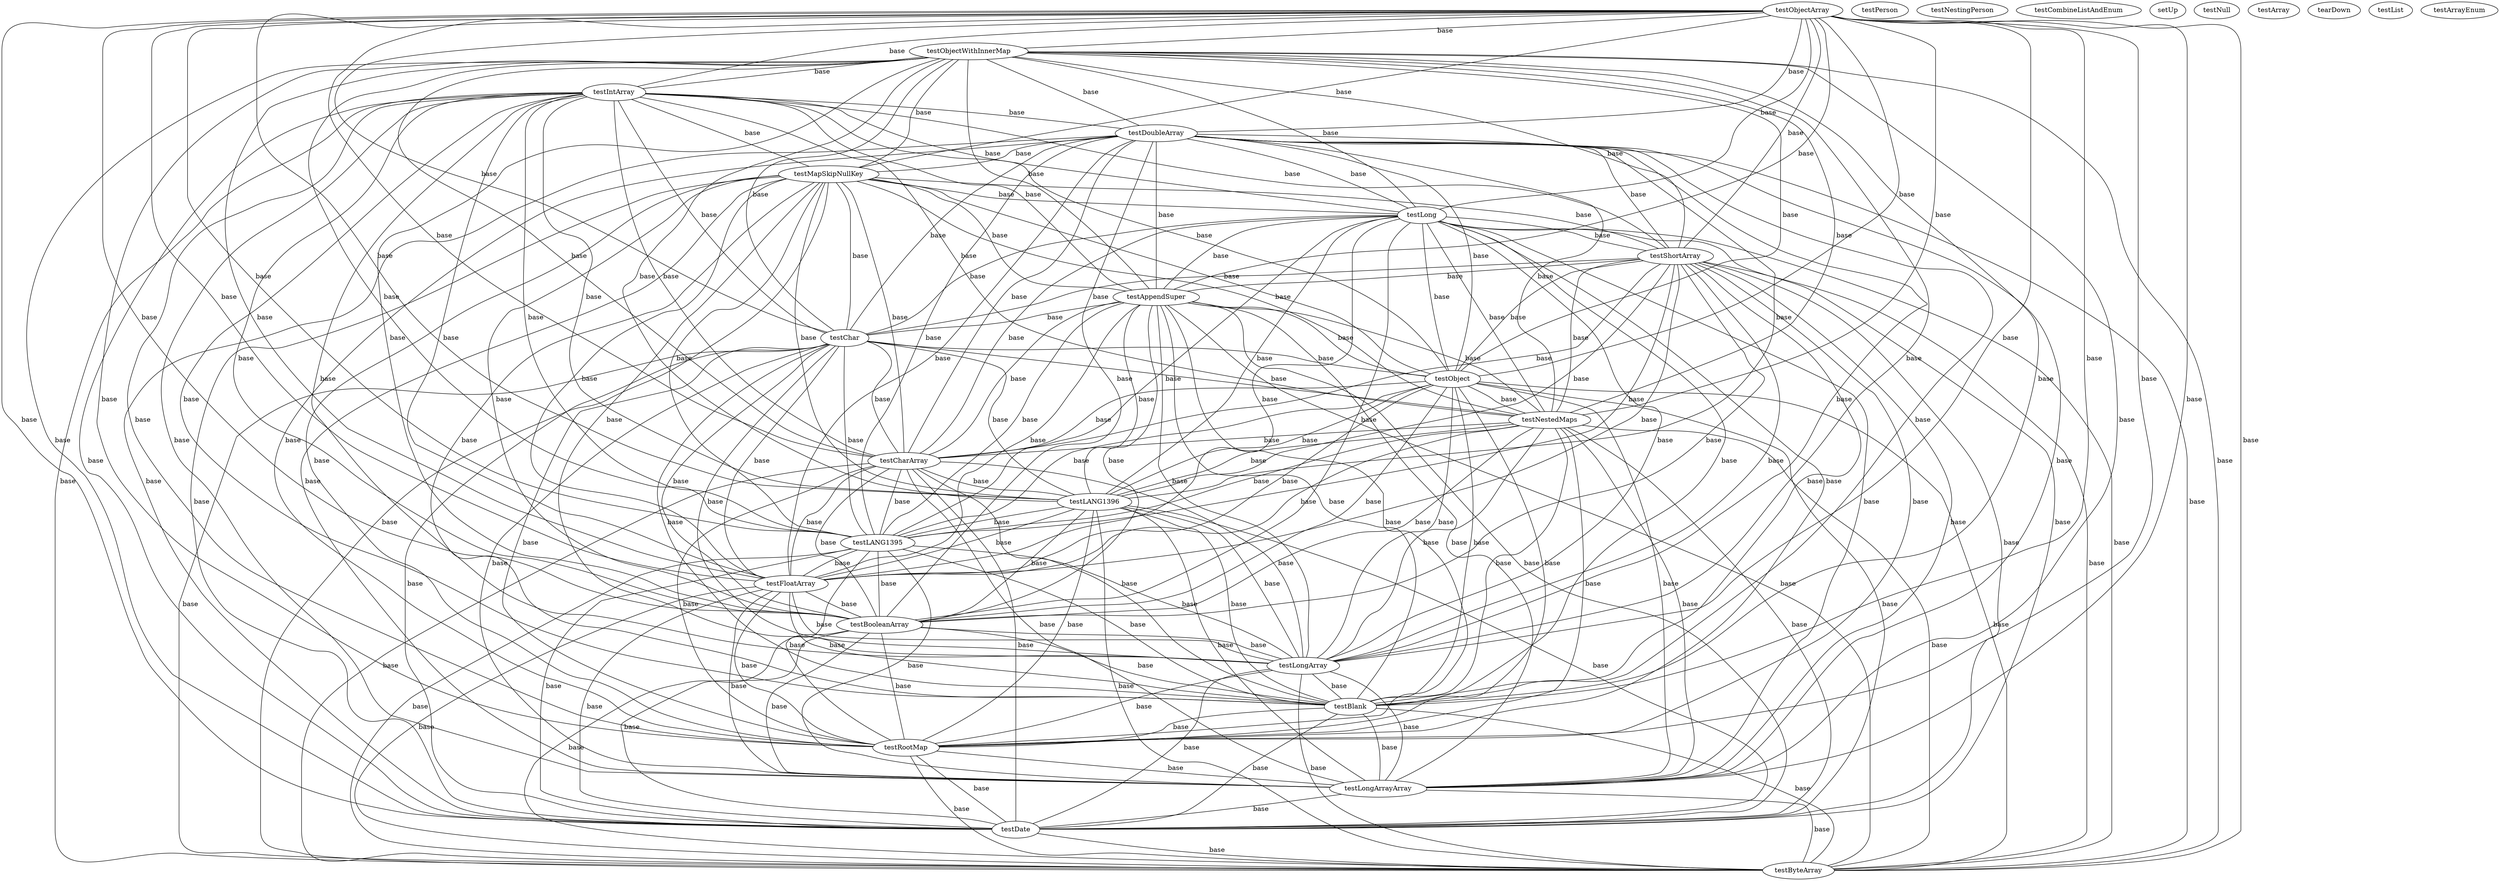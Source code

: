 digraph G {
testObjectArray;
testObjectWithInnerMap;
testIntArray;
testDoubleArray;
testMapSkipNullKey;
testPerson;
testLong;
testShortArray;
testAppendSuper;
testChar;
testNestingPerson;
testObject;
testCombineListAndEnum;
testNestedMaps;
setUp;
testNull;
testCharArray;
testLANG1396;
testLANG1395;
testFloatArray;
testArray;
testBooleanArray;
testLongArray;
tearDown;
testBlank;
testList;
testRootMap;
testLongArrayArray;
testArrayEnum;
testDate;
testByteArray;
testObjectArray -> testObjectWithInnerMap [label=" base", dir=none];
testObjectArray -> testFloatArray [label=" base", dir=none];
testObjectArray -> testIntArray [label=" base", dir=none];
testObjectArray -> testDoubleArray [label=" base", dir=none];
testObjectArray -> testBooleanArray [label=" base", dir=none];
testObjectArray -> testMapSkipNullKey [label=" base", dir=none];
testObjectArray -> testLongArray [label=" base", dir=none];
testObjectArray -> testBlank [label=" base", dir=none];
testObjectArray -> testLong [label=" base", dir=none];
testObjectArray -> testShortArray [label=" base", dir=none];
testObjectArray -> testAppendSuper [label=" base", dir=none];
testObjectArray -> testRootMap [label=" base", dir=none];
testObjectArray -> testChar [label=" base", dir=none];
testObjectArray -> testLongArrayArray [label=" base", dir=none];
testObjectArray -> testObject [label=" base", dir=none];
testObjectArray -> testNestedMaps [label=" base", dir=none];
testObjectArray -> testCharArray [label=" base", dir=none];
testObjectArray -> testLANG1396 [label=" base", dir=none];
testObjectArray -> testDate [label=" base", dir=none];
testObjectArray -> testByteArray [label=" base", dir=none];
testObjectArray -> testLANG1395 [label=" base", dir=none];
testObjectWithInnerMap -> testFloatArray [label=" base", dir=none];
testObjectWithInnerMap -> testIntArray [label=" base", dir=none];
testObjectWithInnerMap -> testDoubleArray [label=" base", dir=none];
testObjectWithInnerMap -> testBooleanArray [label=" base", dir=none];
testObjectWithInnerMap -> testMapSkipNullKey [label=" base", dir=none];
testObjectWithInnerMap -> testLongArray [label=" base", dir=none];
testObjectWithInnerMap -> testBlank [label=" base", dir=none];
testObjectWithInnerMap -> testLong [label=" base", dir=none];
testObjectWithInnerMap -> testShortArray [label=" base", dir=none];
testObjectWithInnerMap -> testAppendSuper [label=" base", dir=none];
testObjectWithInnerMap -> testRootMap [label=" base", dir=none];
testObjectWithInnerMap -> testChar [label=" base", dir=none];
testObjectWithInnerMap -> testLongArrayArray [label=" base", dir=none];
testObjectWithInnerMap -> testObject [label=" base", dir=none];
testObjectWithInnerMap -> testNestedMaps [label=" base", dir=none];
testObjectWithInnerMap -> testCharArray [label=" base", dir=none];
testObjectWithInnerMap -> testLANG1396 [label=" base", dir=none];
testObjectWithInnerMap -> testDate [label=" base", dir=none];
testObjectWithInnerMap -> testByteArray [label=" base", dir=none];
testObjectWithInnerMap -> testLANG1395 [label=" base", dir=none];
testFloatArray -> testRootMap [label=" base", dir=none];
testFloatArray -> testLongArrayArray [label=" base", dir=none];
testFloatArray -> testBooleanArray [label=" base", dir=none];
testFloatArray -> testLongArray [label=" base", dir=none];
testFloatArray -> testBlank [label=" base", dir=none];
testFloatArray -> testDate [label=" base", dir=none];
testFloatArray -> testByteArray [label=" base", dir=none];
testIntArray -> testFloatArray [label=" base", dir=none];
testIntArray -> testDoubleArray [label=" base", dir=none];
testIntArray -> testBooleanArray [label=" base", dir=none];
testIntArray -> testMapSkipNullKey [label=" base", dir=none];
testIntArray -> testLongArray [label=" base", dir=none];
testIntArray -> testBlank [label=" base", dir=none];
testIntArray -> testLong [label=" base", dir=none];
testIntArray -> testShortArray [label=" base", dir=none];
testIntArray -> testAppendSuper [label=" base", dir=none];
testIntArray -> testRootMap [label=" base", dir=none];
testIntArray -> testChar [label=" base", dir=none];
testIntArray -> testLongArrayArray [label=" base", dir=none];
testIntArray -> testObject [label=" base", dir=none];
testIntArray -> testNestedMaps [label=" base", dir=none];
testIntArray -> testCharArray [label=" base", dir=none];
testIntArray -> testLANG1396 [label=" base", dir=none];
testIntArray -> testDate [label=" base", dir=none];
testIntArray -> testByteArray [label=" base", dir=none];
testIntArray -> testLANG1395 [label=" base", dir=none];
testDoubleArray -> testFloatArray [label=" base", dir=none];
testDoubleArray -> testBooleanArray [label=" base", dir=none];
testDoubleArray -> testMapSkipNullKey [label=" base", dir=none];
testDoubleArray -> testLongArray [label=" base", dir=none];
testDoubleArray -> testBlank [label=" base", dir=none];
testDoubleArray -> testLong [label=" base", dir=none];
testDoubleArray -> testShortArray [label=" base", dir=none];
testDoubleArray -> testAppendSuper [label=" base", dir=none];
testDoubleArray -> testRootMap [label=" base", dir=none];
testDoubleArray -> testChar [label=" base", dir=none];
testDoubleArray -> testLongArrayArray [label=" base", dir=none];
testDoubleArray -> testObject [label=" base", dir=none];
testDoubleArray -> testNestedMaps [label=" base", dir=none];
testDoubleArray -> testCharArray [label=" base", dir=none];
testDoubleArray -> testLANG1396 [label=" base", dir=none];
testDoubleArray -> testDate [label=" base", dir=none];
testDoubleArray -> testByteArray [label=" base", dir=none];
testDoubleArray -> testLANG1395 [label=" base", dir=none];
testBooleanArray -> testRootMap [label=" base", dir=none];
testBooleanArray -> testLongArrayArray [label=" base", dir=none];
testBooleanArray -> testLongArray [label=" base", dir=none];
testBooleanArray -> testBlank [label=" base", dir=none];
testBooleanArray -> testDate [label=" base", dir=none];
testBooleanArray -> testByteArray [label=" base", dir=none];
testMapSkipNullKey -> testFloatArray [label=" base", dir=none];
testMapSkipNullKey -> testBooleanArray [label=" base", dir=none];
testMapSkipNullKey -> testLongArray [label=" base", dir=none];
testMapSkipNullKey -> testBlank [label=" base", dir=none];
testMapSkipNullKey -> testLong [label=" base", dir=none];
testMapSkipNullKey -> testShortArray [label=" base", dir=none];
testMapSkipNullKey -> testAppendSuper [label=" base", dir=none];
testMapSkipNullKey -> testRootMap [label=" base", dir=none];
testMapSkipNullKey -> testChar [label=" base", dir=none];
testMapSkipNullKey -> testLongArrayArray [label=" base", dir=none];
testMapSkipNullKey -> testObject [label=" base", dir=none];
testMapSkipNullKey -> testNestedMaps [label=" base", dir=none];
testMapSkipNullKey -> testCharArray [label=" base", dir=none];
testMapSkipNullKey -> testLANG1396 [label=" base", dir=none];
testMapSkipNullKey -> testDate [label=" base", dir=none];
testMapSkipNullKey -> testByteArray [label=" base", dir=none];
testMapSkipNullKey -> testLANG1395 [label=" base", dir=none];
testLongArray -> testRootMap [label=" base", dir=none];
testLongArray -> testLongArrayArray [label=" base", dir=none];
testLongArray -> testBlank [label=" base", dir=none];
testLongArray -> testDate [label=" base", dir=none];
testLongArray -> testByteArray [label=" base", dir=none];
testBlank -> testRootMap [label=" base", dir=none];
testBlank -> testLongArrayArray [label=" base", dir=none];
testBlank -> testDate [label=" base", dir=none];
testBlank -> testByteArray [label=" base", dir=none];
testLong -> testFloatArray [label=" base", dir=none];
testLong -> testBooleanArray [label=" base", dir=none];
testLong -> testLongArray [label=" base", dir=none];
testLong -> testBlank [label=" base", dir=none];
testLong -> testShortArray [label=" base", dir=none];
testLong -> testAppendSuper [label=" base", dir=none];
testLong -> testRootMap [label=" base", dir=none];
testLong -> testChar [label=" base", dir=none];
testLong -> testLongArrayArray [label=" base", dir=none];
testLong -> testObject [label=" base", dir=none];
testLong -> testNestedMaps [label=" base", dir=none];
testLong -> testCharArray [label=" base", dir=none];
testLong -> testLANG1396 [label=" base", dir=none];
testLong -> testDate [label=" base", dir=none];
testLong -> testByteArray [label=" base", dir=none];
testLong -> testLANG1395 [label=" base", dir=none];
testShortArray -> testFloatArray [label=" base", dir=none];
testShortArray -> testBooleanArray [label=" base", dir=none];
testShortArray -> testLongArray [label=" base", dir=none];
testShortArray -> testBlank [label=" base", dir=none];
testShortArray -> testAppendSuper [label=" base", dir=none];
testShortArray -> testRootMap [label=" base", dir=none];
testShortArray -> testChar [label=" base", dir=none];
testShortArray -> testLongArrayArray [label=" base", dir=none];
testShortArray -> testObject [label=" base", dir=none];
testShortArray -> testNestedMaps [label=" base", dir=none];
testShortArray -> testCharArray [label=" base", dir=none];
testShortArray -> testLANG1396 [label=" base", dir=none];
testShortArray -> testDate [label=" base", dir=none];
testShortArray -> testByteArray [label=" base", dir=none];
testShortArray -> testLANG1395 [label=" base", dir=none];
testAppendSuper -> testFloatArray [label=" base", dir=none];
testAppendSuper -> testBooleanArray [label=" base", dir=none];
testAppendSuper -> testLongArray [label=" base", dir=none];
testAppendSuper -> testBlank [label=" base", dir=none];
testAppendSuper -> testRootMap [label=" base", dir=none];
testAppendSuper -> testChar [label=" base", dir=none];
testAppendSuper -> testLongArrayArray [label=" base", dir=none];
testAppendSuper -> testObject [label=" base", dir=none];
testAppendSuper -> testNestedMaps [label=" base", dir=none];
testAppendSuper -> testCharArray [label=" base", dir=none];
testAppendSuper -> testLANG1396 [label=" base", dir=none];
testAppendSuper -> testDate [label=" base", dir=none];
testAppendSuper -> testByteArray [label=" base", dir=none];
testAppendSuper -> testLANG1395 [label=" base", dir=none];
testRootMap -> testLongArrayArray [label=" base", dir=none];
testRootMap -> testDate [label=" base", dir=none];
testRootMap -> testByteArray [label=" base", dir=none];
testChar -> testFloatArray [label=" base", dir=none];
testChar -> testBooleanArray [label=" base", dir=none];
testChar -> testLongArray [label=" base", dir=none];
testChar -> testBlank [label=" base", dir=none];
testChar -> testRootMap [label=" base", dir=none];
testChar -> testLongArrayArray [label=" base", dir=none];
testChar -> testObject [label=" base", dir=none];
testChar -> testNestedMaps [label=" base", dir=none];
testChar -> testCharArray [label=" base", dir=none];
testChar -> testLANG1396 [label=" base", dir=none];
testChar -> testDate [label=" base", dir=none];
testChar -> testByteArray [label=" base", dir=none];
testChar -> testLANG1395 [label=" base", dir=none];
testLongArrayArray -> testDate [label=" base", dir=none];
testLongArrayArray -> testByteArray [label=" base", dir=none];
testObject -> testFloatArray [label=" base", dir=none];
testObject -> testRootMap [label=" base", dir=none];
testObject -> testLongArrayArray [label=" base", dir=none];
testObject -> testNestedMaps [label=" base", dir=none];
testObject -> testCharArray [label=" base", dir=none];
testObject -> testBooleanArray [label=" base", dir=none];
testObject -> testLongArray [label=" base", dir=none];
testObject -> testLANG1396 [label=" base", dir=none];
testObject -> testBlank [label=" base", dir=none];
testObject -> testDate [label=" base", dir=none];
testObject -> testByteArray [label=" base", dir=none];
testObject -> testLANG1395 [label=" base", dir=none];
testNestedMaps -> testFloatArray [label=" base", dir=none];
testNestedMaps -> testRootMap [label=" base", dir=none];
testNestedMaps -> testLongArrayArray [label=" base", dir=none];
testNestedMaps -> testCharArray [label=" base", dir=none];
testNestedMaps -> testBooleanArray [label=" base", dir=none];
testNestedMaps -> testLongArray [label=" base", dir=none];
testNestedMaps -> testLANG1396 [label=" base", dir=none];
testNestedMaps -> testBlank [label=" base", dir=none];
testNestedMaps -> testDate [label=" base", dir=none];
testNestedMaps -> testByteArray [label=" base", dir=none];
testNestedMaps -> testLANG1395 [label=" base", dir=none];
testCharArray -> testFloatArray [label=" base", dir=none];
testCharArray -> testRootMap [label=" base", dir=none];
testCharArray -> testLongArrayArray [label=" base", dir=none];
testCharArray -> testBooleanArray [label=" base", dir=none];
testCharArray -> testLongArray [label=" base", dir=none];
testCharArray -> testLANG1396 [label=" base", dir=none];
testCharArray -> testBlank [label=" base", dir=none];
testCharArray -> testDate [label=" base", dir=none];
testCharArray -> testByteArray [label=" base", dir=none];
testCharArray -> testLANG1395 [label=" base", dir=none];
testLANG1396 -> testFloatArray [label=" base", dir=none];
testLANG1396 -> testRootMap [label=" base", dir=none];
testLANG1396 -> testLongArrayArray [label=" base", dir=none];
testLANG1396 -> testBooleanArray [label=" base", dir=none];
testLANG1396 -> testLongArray [label=" base", dir=none];
testLANG1396 -> testBlank [label=" base", dir=none];
testLANG1396 -> testDate [label=" base", dir=none];
testLANG1396 -> testByteArray [label=" base", dir=none];
testLANG1396 -> testLANG1395 [label=" base", dir=none];
testDate -> testByteArray [label=" base", dir=none];
testLANG1395 -> testFloatArray [label=" base", dir=none];
testLANG1395 -> testRootMap [label=" base", dir=none];
testLANG1395 -> testLongArrayArray [label=" base", dir=none];
testLANG1395 -> testBooleanArray [label=" base", dir=none];
testLANG1395 -> testLongArray [label=" base", dir=none];
testLANG1395 -> testBlank [label=" base", dir=none];
testLANG1395 -> testDate [label=" base", dir=none];
testLANG1395 -> testByteArray [label=" base", dir=none];
}